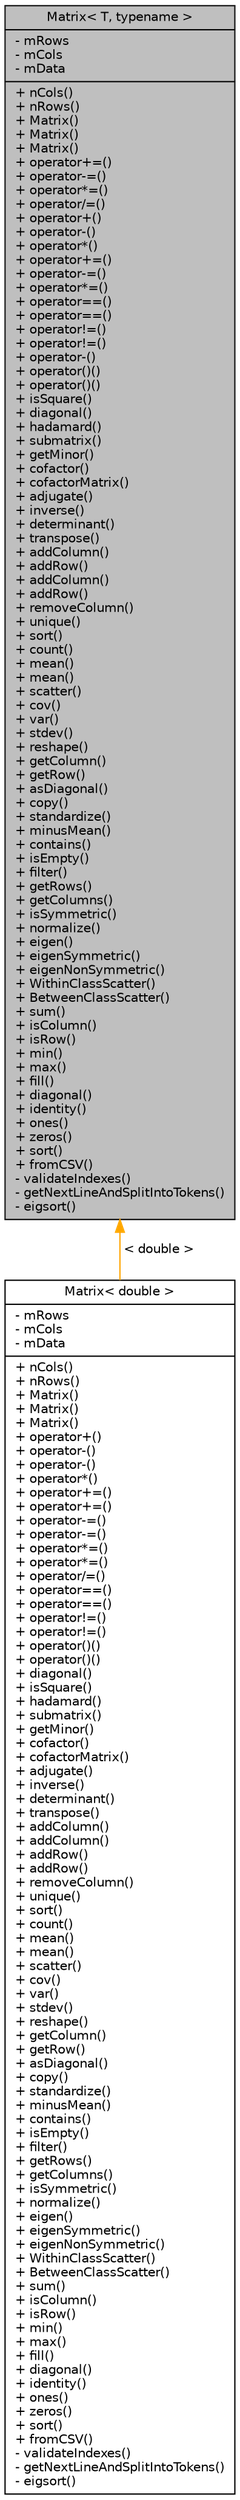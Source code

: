 digraph "Matrix&lt; T, typename &gt;"
{
  bgcolor="transparent";
  edge [fontname="Helvetica",fontsize="10",labelfontname="Helvetica",labelfontsize="10"];
  node [fontname="Helvetica",fontsize="10",shape=record];
  Node0 [label="{Matrix\< T, typename \>\n|- mRows\l- mCols\l- mData\l|+ nCols()\l+ nRows()\l+ Matrix()\l+ Matrix()\l+ Matrix()\l+ operator+=()\l+ operator-=()\l+ operator*=()\l+ operator/=()\l+ operator+()\l+ operator-()\l+ operator*()\l+ operator+=()\l+ operator-=()\l+ operator*=()\l+ operator==()\l+ operator==()\l+ operator!=()\l+ operator!=()\l+ operator-()\l+ operator()()\l+ operator()()\l+ isSquare()\l+ diagonal()\l+ hadamard()\l+ submatrix()\l+ getMinor()\l+ cofactor()\l+ cofactorMatrix()\l+ adjugate()\l+ inverse()\l+ determinant()\l+ transpose()\l+ addColumn()\l+ addRow()\l+ addColumn()\l+ addRow()\l+ removeColumn()\l+ unique()\l+ sort()\l+ count()\l+ mean()\l+ mean()\l+ scatter()\l+ cov()\l+ var()\l+ stdev()\l+ reshape()\l+ getColumn()\l+ getRow()\l+ asDiagonal()\l+ copy()\l+ standardize()\l+ minusMean()\l+ contains()\l+ isEmpty()\l+ filter()\l+ getRows()\l+ getColumns()\l+ isSymmetric()\l+ normalize()\l+ eigen()\l+ eigenSymmetric()\l+ eigenNonSymmetric()\l+ WithinClassScatter()\l+ BetweenClassScatter()\l+ sum()\l+ isColumn()\l+ isRow()\l+ min()\l+ max()\l+ fill()\l+ diagonal()\l+ identity()\l+ ones()\l+ zeros()\l+ sort()\l+ fromCSV()\l- validateIndexes()\l- getNextLineAndSplitIntoTokens()\l- eigsort()\l}",height=0.2,width=0.4,color="black", fillcolor="grey75", style="filled", fontcolor="black"];
  Node0 -> Node1 [dir="back",color="orange",fontsize="10",style="solid",label=" \< double \>" ,fontname="Helvetica"];
  Node1 [label="{Matrix\< double \>\n|- mRows\l- mCols\l- mData\l|+ nCols()\l+ nRows()\l+ Matrix()\l+ Matrix()\l+ Matrix()\l+ operator+()\l+ operator-()\l+ operator-()\l+ operator*()\l+ operator+=()\l+ operator+=()\l+ operator-=()\l+ operator-=()\l+ operator*=()\l+ operator*=()\l+ operator/=()\l+ operator==()\l+ operator==()\l+ operator!=()\l+ operator!=()\l+ operator()()\l+ operator()()\l+ diagonal()\l+ isSquare()\l+ hadamard()\l+ submatrix()\l+ getMinor()\l+ cofactor()\l+ cofactorMatrix()\l+ adjugate()\l+ inverse()\l+ determinant()\l+ transpose()\l+ addColumn()\l+ addColumn()\l+ addRow()\l+ addRow()\l+ removeColumn()\l+ unique()\l+ sort()\l+ count()\l+ mean()\l+ mean()\l+ scatter()\l+ cov()\l+ var()\l+ stdev()\l+ reshape()\l+ getColumn()\l+ getRow()\l+ asDiagonal()\l+ copy()\l+ standardize()\l+ minusMean()\l+ contains()\l+ isEmpty()\l+ filter()\l+ getRows()\l+ getColumns()\l+ isSymmetric()\l+ normalize()\l+ eigen()\l+ eigenSymmetric()\l+ eigenNonSymmetric()\l+ WithinClassScatter()\l+ BetweenClassScatter()\l+ sum()\l+ isColumn()\l+ isRow()\l+ min()\l+ max()\l+ fill()\l+ diagonal()\l+ identity()\l+ ones()\l+ zeros()\l+ sort()\l+ fromCSV()\l- validateIndexes()\l- getNextLineAndSplitIntoTokens()\l- eigsort()\l}",height=0.2,width=0.4,color="black",URL="$classMatrix.html"];
}
